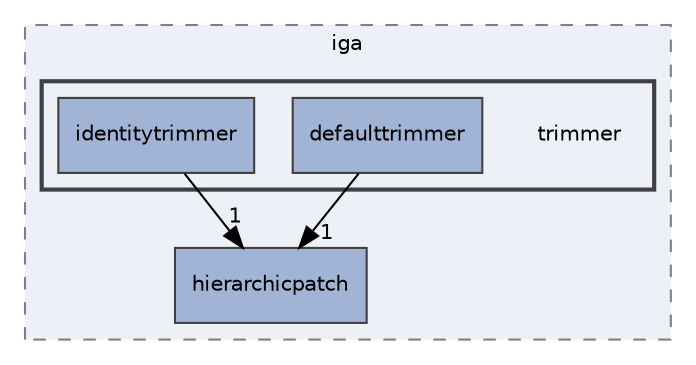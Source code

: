 digraph "trimmer"
{
 // LATEX_PDF_SIZE
  edge [fontname="Helvetica",fontsize="10",labelfontname="Helvetica",labelfontsize="10"];
  node [fontname="Helvetica",fontsize="10",shape=record];
  compound=true
  subgraph clusterdir_d2a3c23294a1b1015b1b8e8721ddded8 {
    graph [ bgcolor="#edf0f7", pencolor="grey50", style="filled,dashed,", label="iga", fontname="Helvetica", fontsize="10", URL="dir_d2a3c23294a1b1015b1b8e8721ddded8.html"]
  dir_12fc9e68aad46ae2d80ba50ef1c96d76 [shape=box, label="hierarchicpatch", style="filled,", fillcolor="#a2b4d6", color="grey25", URL="dir_12fc9e68aad46ae2d80ba50ef1c96d76.html"];
  subgraph clusterdir_7d0c370ab440c4b4f78419bfc8c93eb8 {
    graph [ bgcolor="#edf0f7", pencolor="grey25", style="filled,bold,", label="", fontname="Helvetica", fontsize="10", URL="dir_7d0c370ab440c4b4f78419bfc8c93eb8.html"]
    dir_7d0c370ab440c4b4f78419bfc8c93eb8 [shape=plaintext, label="trimmer"];
  dir_265321845ed2650d675b22a94b62262d [shape=box, label="defaulttrimmer", style="filled,", fillcolor="#a2b4d6", color="grey25", URL="dir_265321845ed2650d675b22a94b62262d.html"];
  dir_aa3557bd66a6784b3b9e663253e8d0ba [shape=box, label="identitytrimmer", style="filled,", fillcolor="#a2b4d6", color="grey25", URL="dir_aa3557bd66a6784b3b9e663253e8d0ba.html"];
  }
  }
  dir_265321845ed2650d675b22a94b62262d->dir_12fc9e68aad46ae2d80ba50ef1c96d76 [headlabel="1", labeldistance=1.5 headhref="dir_000001_000007.html"];
  dir_aa3557bd66a6784b3b9e663253e8d0ba->dir_12fc9e68aad46ae2d80ba50ef1c96d76 [headlabel="1", labeldistance=1.5 headhref="dir_000009_000007.html"];
}
